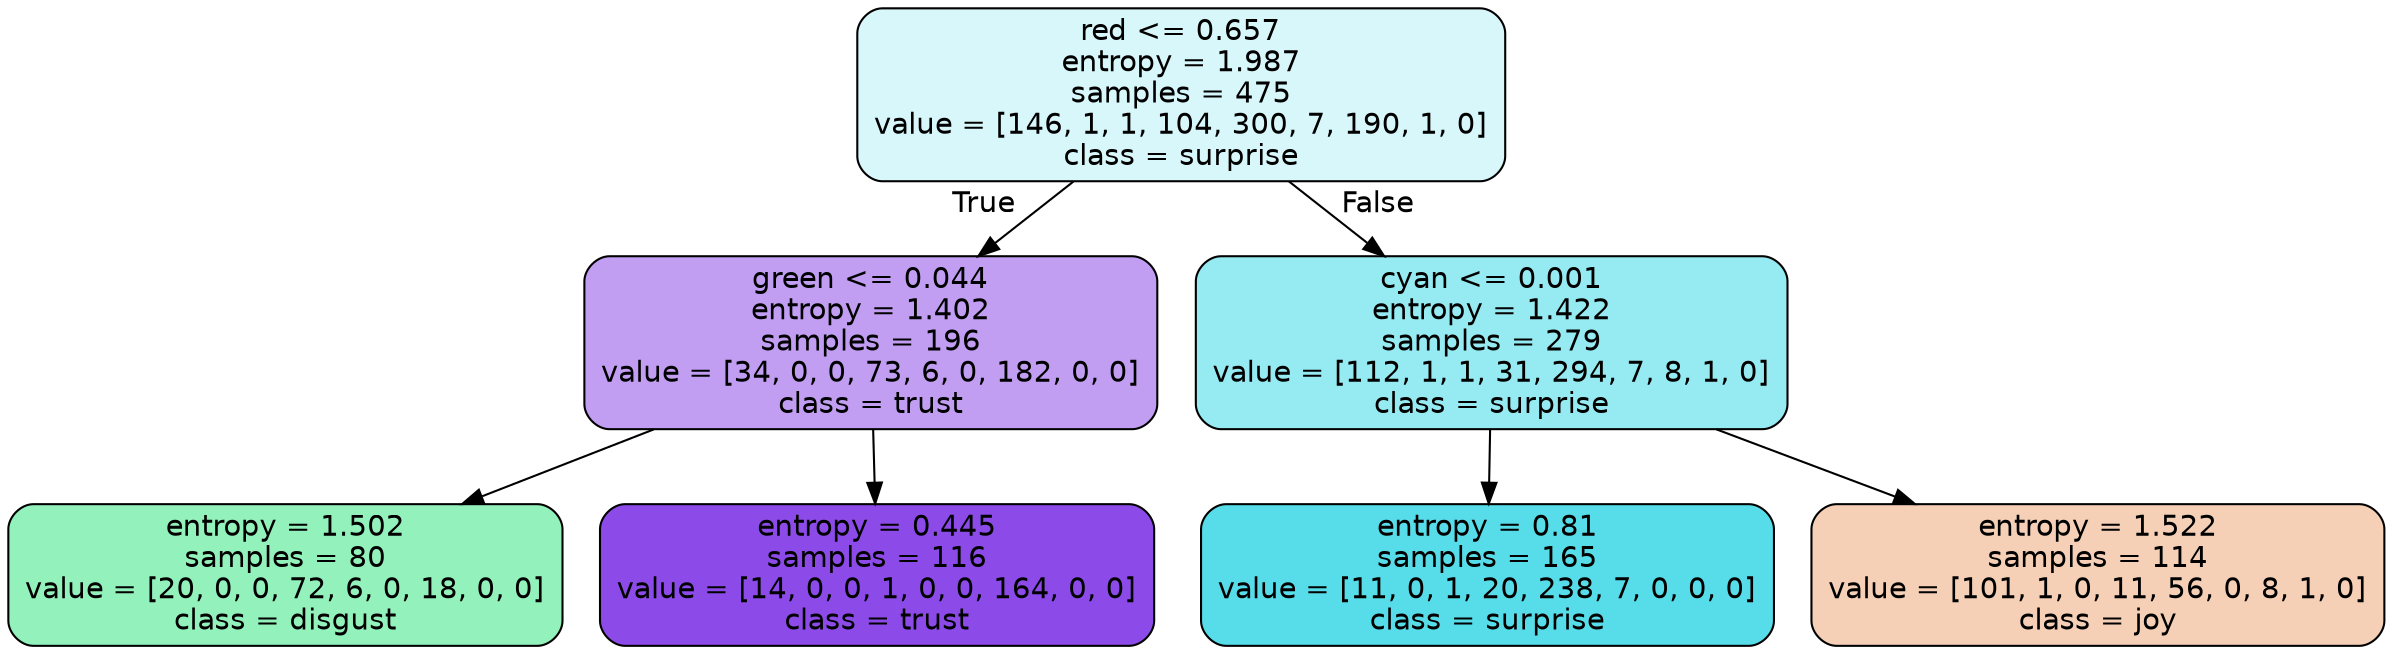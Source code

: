 digraph Tree {
node [shape=box, style="filled, rounded", color="black", fontname=helvetica] ;
edge [fontname=helvetica] ;
0 [label="red <= 0.657\nentropy = 1.987\nsamples = 475\nvalue = [146, 1, 1, 104, 300, 7, 190, 1, 0]\nclass = surprise", fillcolor="#39d7e532"] ;
1 [label="green <= 0.044\nentropy = 1.402\nsamples = 196\nvalue = [34, 0, 0, 73, 6, 0, 182, 0, 0]\nclass = trust", fillcolor="#8139e57d"] ;
0 -> 1 [labeldistance=2.5, labelangle=45, headlabel="True"] ;
2 [label="entropy = 1.502\nsamples = 80\nvalue = [20, 0, 0, 72, 6, 0, 18, 0, 0]\nclass = disgust", fillcolor="#39e5818a"] ;
1 -> 2 ;
3 [label="entropy = 0.445\nsamples = 116\nvalue = [14, 0, 0, 1, 0, 0, 164, 0, 0]\nclass = trust", fillcolor="#8139e5e8"] ;
1 -> 3 ;
4 [label="cyan <= 0.001\nentropy = 1.422\nsamples = 279\nvalue = [112, 1, 1, 31, 294, 7, 8, 1, 0]\nclass = surprise", fillcolor="#39d7e587"] ;
0 -> 4 [labeldistance=2.5, labelangle=-45, headlabel="False"] ;
5 [label="entropy = 0.81\nsamples = 165\nvalue = [11, 0, 1, 20, 238, 7, 0, 0, 0]\nclass = surprise", fillcolor="#39d7e5d8"] ;
4 -> 5 ;
6 [label="entropy = 1.522\nsamples = 114\nvalue = [101, 1, 0, 11, 56, 0, 8, 1, 0]\nclass = joy", fillcolor="#e581395e"] ;
4 -> 6 ;
}